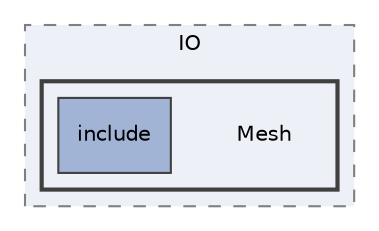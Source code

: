digraph "Mesh"
{
 // LATEX_PDF_SIZE
  edge [fontname="Helvetica",fontsize="10",labelfontname="Helvetica",labelfontsize="10"];
  node [fontname="Helvetica",fontsize="10",shape=record];
  compound=true
  subgraph clusterdir_367545fbb67972528c5e9da3f2610d14 {
    graph [ bgcolor="#edf0f7", pencolor="grey50", style="filled,dashed,", label="IO", fontname="Helvetica", fontsize="10", URL="dir_367545fbb67972528c5e9da3f2610d14.html"]
  subgraph clusterdir_7d9d8c079db0d02a7b8176c569f30653 {
    graph [ bgcolor="#edf0f7", pencolor="grey25", style="filled,bold,", label="", fontname="Helvetica", fontsize="10", URL="dir_7d9d8c079db0d02a7b8176c569f30653.html"]
    dir_7d9d8c079db0d02a7b8176c569f30653 [shape=plaintext, label="Mesh"];
  dir_fd3b8591e0b992a6dfb6db4db4458126 [shape=box, label="include", style="filled,", fillcolor="#a2b4d6", color="grey25", URL="dir_fd3b8591e0b992a6dfb6db4db4458126.html"];
  }
  }
}
